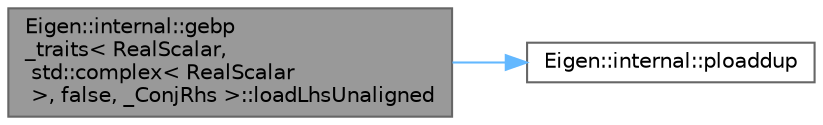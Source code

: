 digraph "Eigen::internal::gebp_traits&lt; RealScalar, std::complex&lt; RealScalar &gt;, false, _ConjRhs &gt;::loadLhsUnaligned"
{
 // LATEX_PDF_SIZE
  bgcolor="transparent";
  edge [fontname=Helvetica,fontsize=10,labelfontname=Helvetica,labelfontsize=10];
  node [fontname=Helvetica,fontsize=10,shape=box,height=0.2,width=0.4];
  rankdir="LR";
  Node1 [id="Node000001",label="Eigen::internal::gebp\l_traits\< RealScalar,\l std::complex\< RealScalar\l \>, false, _ConjRhs \>::loadLhsUnaligned",height=0.2,width=0.4,color="gray40", fillcolor="grey60", style="filled", fontcolor="black",tooltip=" "];
  Node1 -> Node2 [id="edge1_Node000001_Node000002",color="steelblue1",style="solid",tooltip=" "];
  Node2 [id="Node000002",label="Eigen::internal::ploaddup",height=0.2,width=0.4,color="grey40", fillcolor="white", style="filled",URL="$namespace_eigen_1_1internal.html#aa32bad7af5be0497a9f91179d1572479",tooltip=" "];
}
